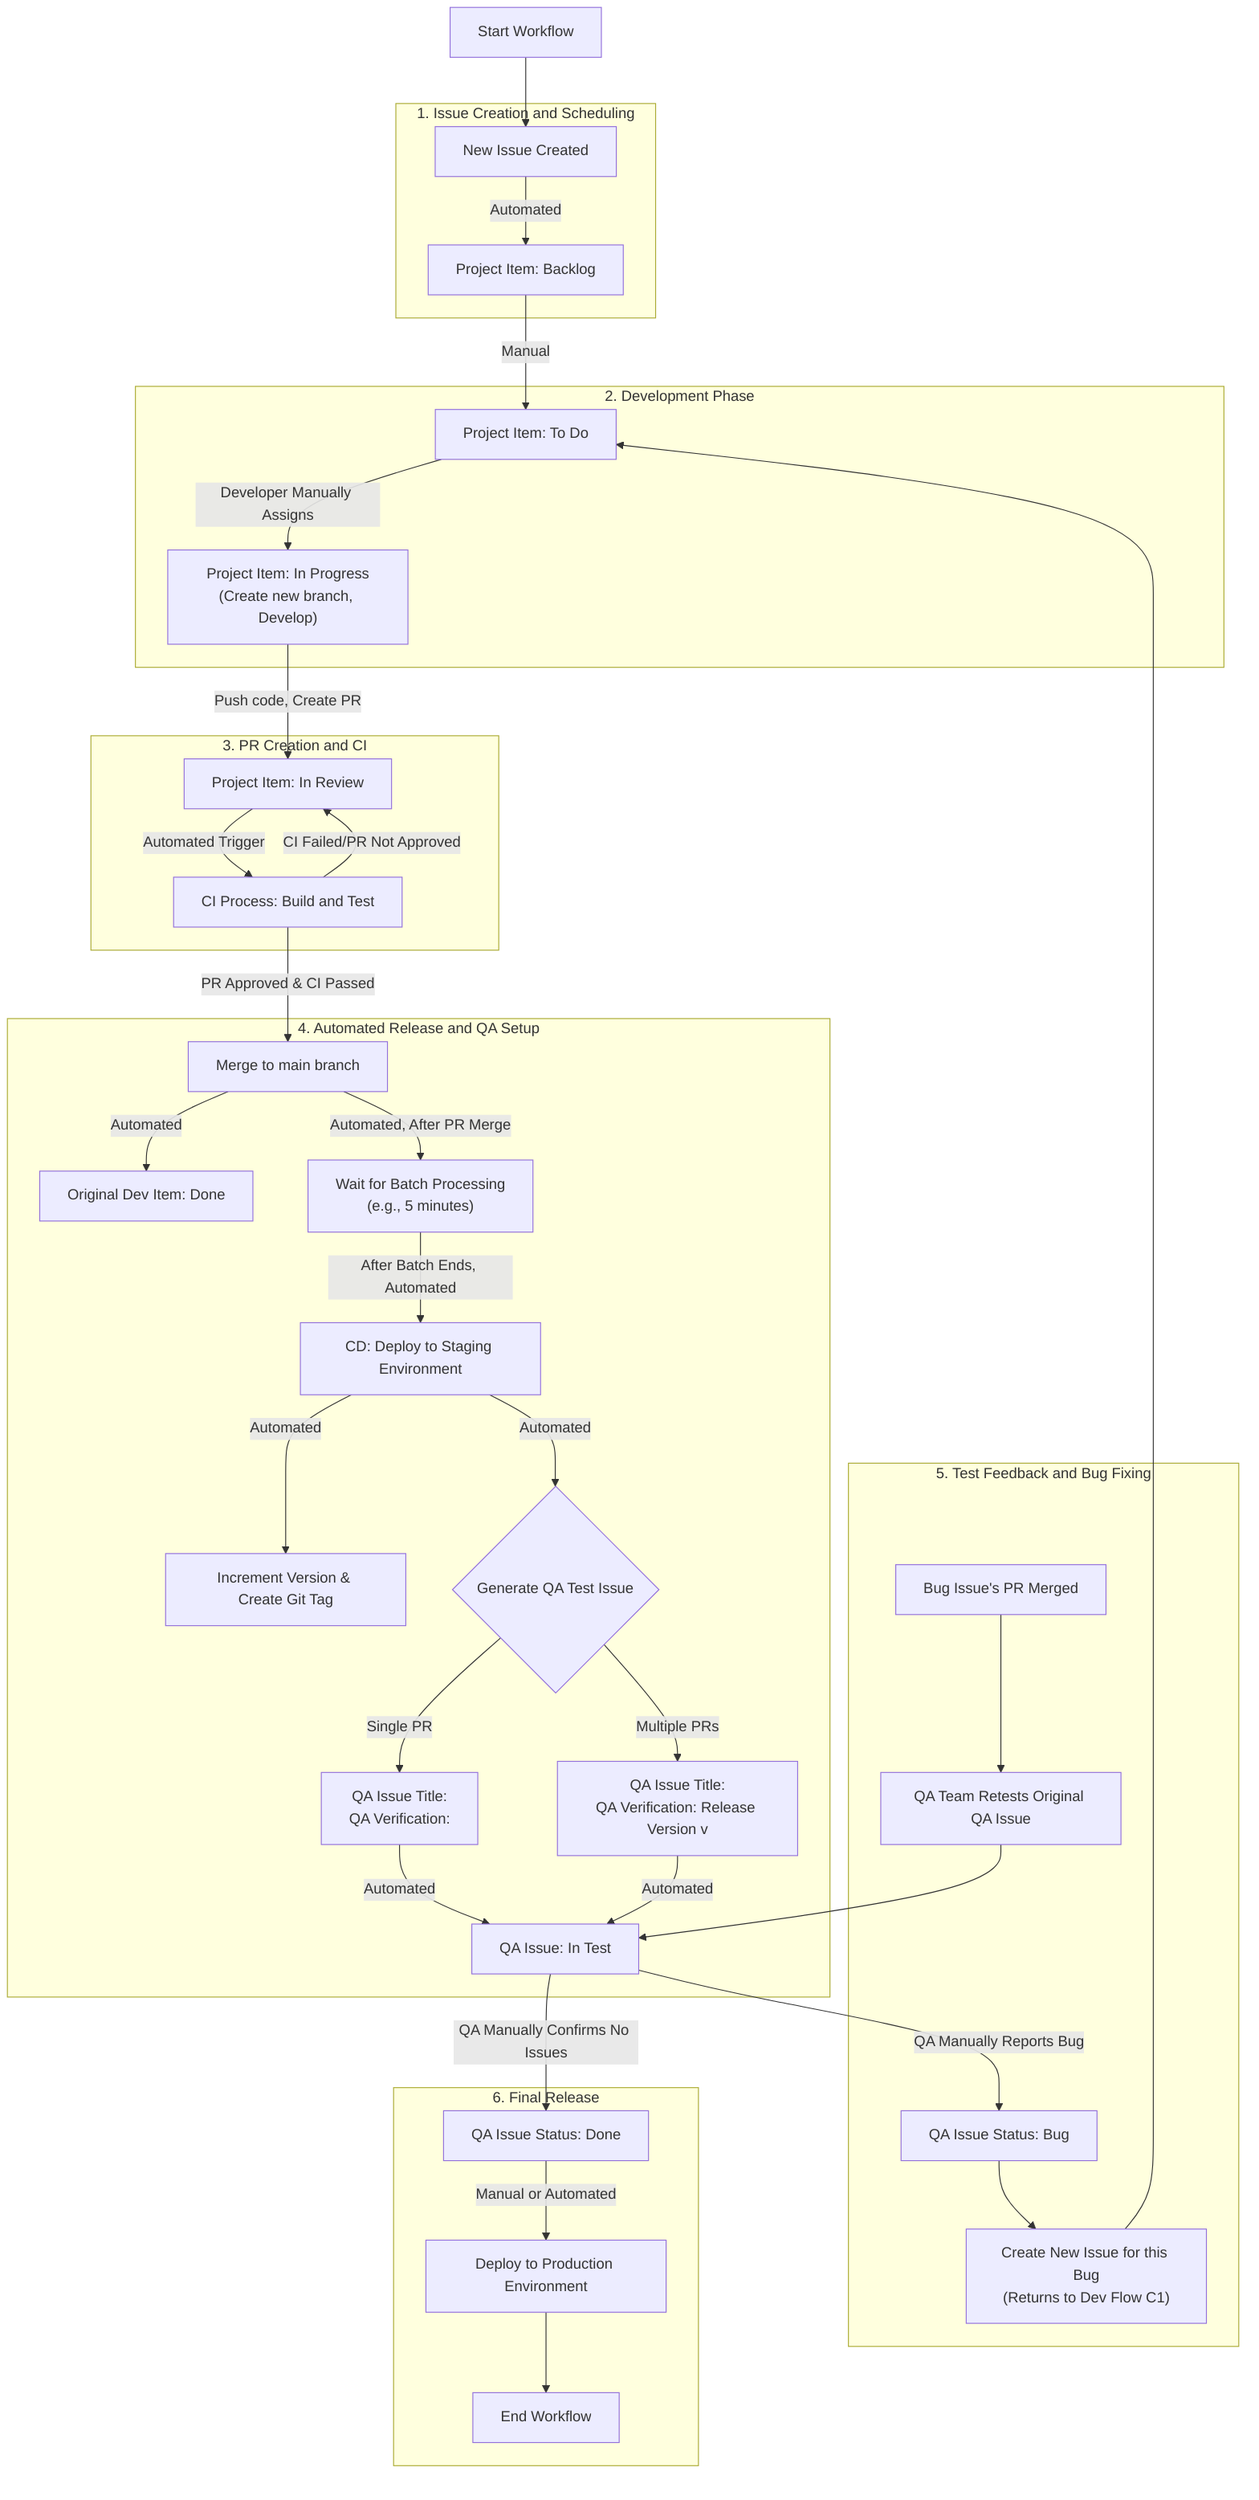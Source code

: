 flowchart TD
    A0[Start Workflow] --> A1;

    subgraph "1. Issue Creation and Scheduling"
        A1[New Issue Created] -->|Automated| B1[Project Item: Backlog];
    end

    subgraph "2. Development Phase"
        B1 -- Manual --> C1[Project Item: To Do];
        C1 -- Developer Manually Assigns --> D1["Project Item: In Progress\n(Create new branch, Develop)"];
    end

    subgraph "3. PR Creation and CI"
        D1 -- Push code, Create PR --> E1[Project Item: In Review];
        E1 -->|Automated Trigger| F1[CI Process: Build and Test];
    end

    subgraph "4. Automated Release and QA Setup"
        F1 -- PR Approved & CI Passed --> G1[Merge to main branch];
        F1 -- CI Failed/PR Not Approved --> E1;

        G1 -->|Automated| H1[Original Dev Item: Done];
        G1 -->|Automated, After PR Merge| I1["Wait for Batch Processing\n(e.g., 5 minutes)"];
        I1 -->|After Batch Ends, Automated| J1[CD: Deploy to Staging Environment];
        J1 -->|Automated| K1[Increment Version & Create Git Tag];
        J1 -->|Automated| L1{Generate QA Test Issue};
        L1 -- Single PR --> L1_a["QA Issue Title:\nQA Verification: <PR Title>"];
        L1 -- Multiple PRs --> L1_b["QA Issue Title:\nQA Verification: Release Version v<Version Number>"];
        L1_a -->|Automated| M1[QA Issue: In Test];
        L1_b -->|Automated| M1;
    end

    subgraph "5. Test Feedback and Bug Fixing"
        M1 -- QA Manually Reports Bug --> N1[QA Issue Status: Bug];
        N1 --> N2["Create New Issue for this Bug\n(Returns to Dev Flow C1)"];
        N2 --> C1
        %% New Bug Issue enters development flow

        %% After Bug Issue's PR is merged (this is a G1-like event for the bug fix)
        BugFixPRMerged[Bug Issue's PR Merged] --> N3[QA Team Retests Original QA Issue];
        N3 --> M1
        %% Retest the original QA Issue
    end

    subgraph "6. Final Release"
        M1 -- QA Manually Confirms No Issues --> P1[QA Issue Status: Done];
        P1 -->|Manual or Automated| Q1[Deploy to Production Environment];
        Q1 --> R1[End Workflow];
    end